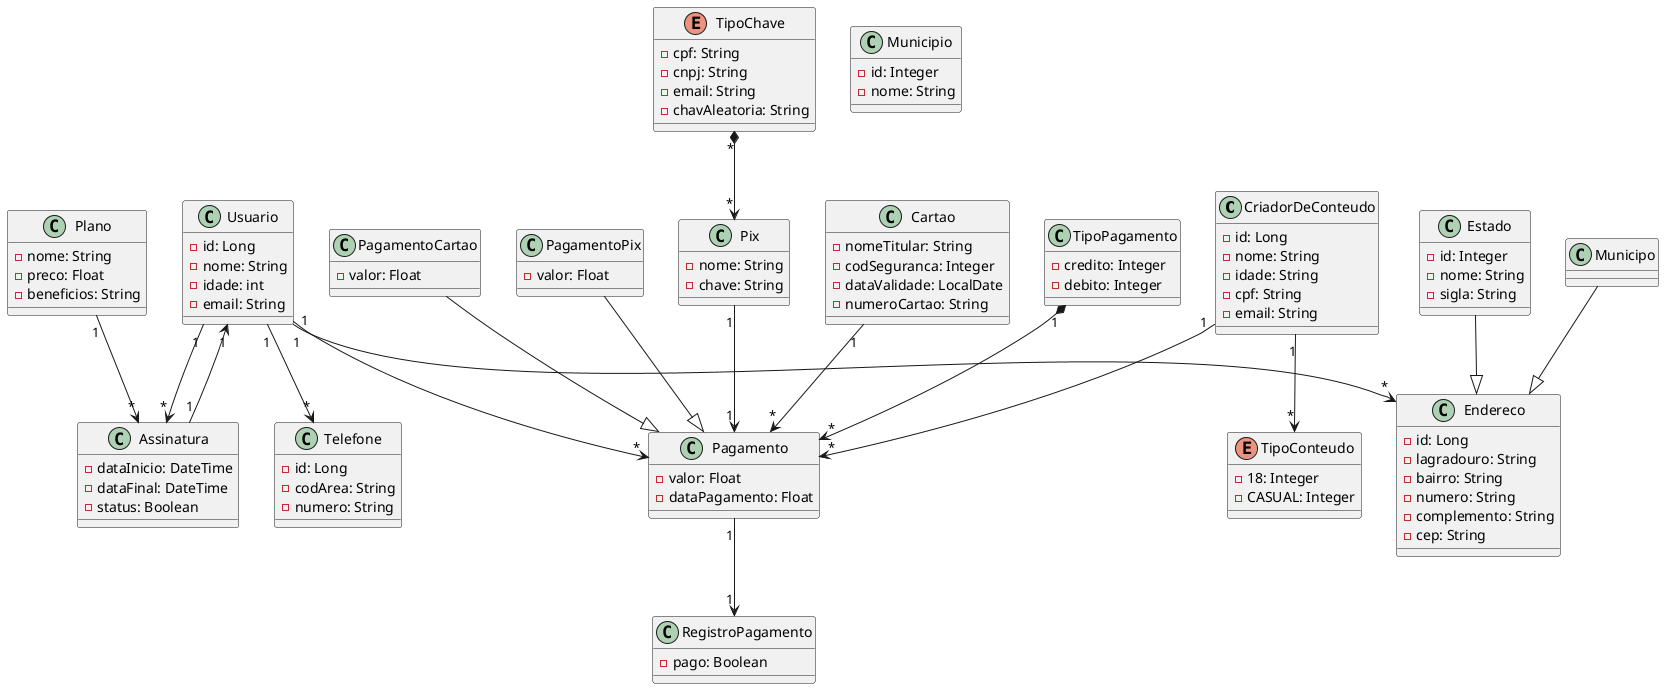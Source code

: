 @startuml

    class CriadorDeConteudo {
        - id: Long 
        - nome: String 
        - idade: String 
        - cpf: String 
        - email: String 
    }
    class Usuario {
        - id: Long 
        - nome: String 
        - idade: int
        - email: String 
    }
    class Pagamento {
        - valor: Float 
        - dataPagamento: Float 
    }
    class PagamentoCartao {
        - valor: Float 
    }
    class PagamentoPix {
        - valor: Float
    }
    class RegistroPagamento{
        - pago: Boolean
    }
    class Pix { 
        - nome: String 
        - chave: String
    }
    enum TipoChave {
        - cpf: String 
        - cnpj: String 
        - email: String 
        - chavAleatoria: String 
    }
    class Cartao {
        - nomeTitular: String 
        - codSeguranca: Integer 
        - dataValidade: LocalDate
        - numeroCartao: String 
    }
    class TipoPagamento {
        - credito: Integer 
        - debito: Integer 
    }
    enum TipoConteudo {
        - 18: Integer
        - CASUAL: Integer  
    }
    class Plano {
        - nome: String 
        - preco: Float 
        - beneficios: String 
    }
    class Assinatura {
        - dataInicio: DateTime
        - dataFinal: DateTime 
        - status: Boolean 
    }
    class Endereco { 
        - id: Long 
        - lagradouro: String 
        - bairro: String 
        - numero: String 
        - complemento: String 
        - cep: String 
    }
    class Municipio {
        - id: Integer 
        - nome: String 
    }
    class Estado {
        - id: Integer 
        - nome: String 
        - sigla: String 
    }
    class Telefone {
        - id: Long 
        - codArea: String
        - numero: String 
    }

Usuario "1" --> "*" Endereco
Usuario "1" --> "*" Telefone
Estado --|> Endereco 
Municipo --|> Endereco 
Usuario "1" --> "*" Pagamento
CriadorDeConteudo "1" --> "*" Pagamento
Pix "1" --> "1" Pagamento
TipoChave "*" *--> "*" Pix 
Cartao "1" --> "*" Pagamento 
CriadorDeConteudo "1" --> "*" TipoConteudo
Usuario "1" --> "*" Assinatura
Plano "1" --> "*" Assinatura 
Assinatura "1" --> "1" Usuario 
Pagamento "1" --> "1" RegistroPagamento
TipoPagamento "1" *--> "*" Pagamento 
PagamentoCartao --|> Pagamento 
PagamentoPix --|> Pagamento 

@enduml